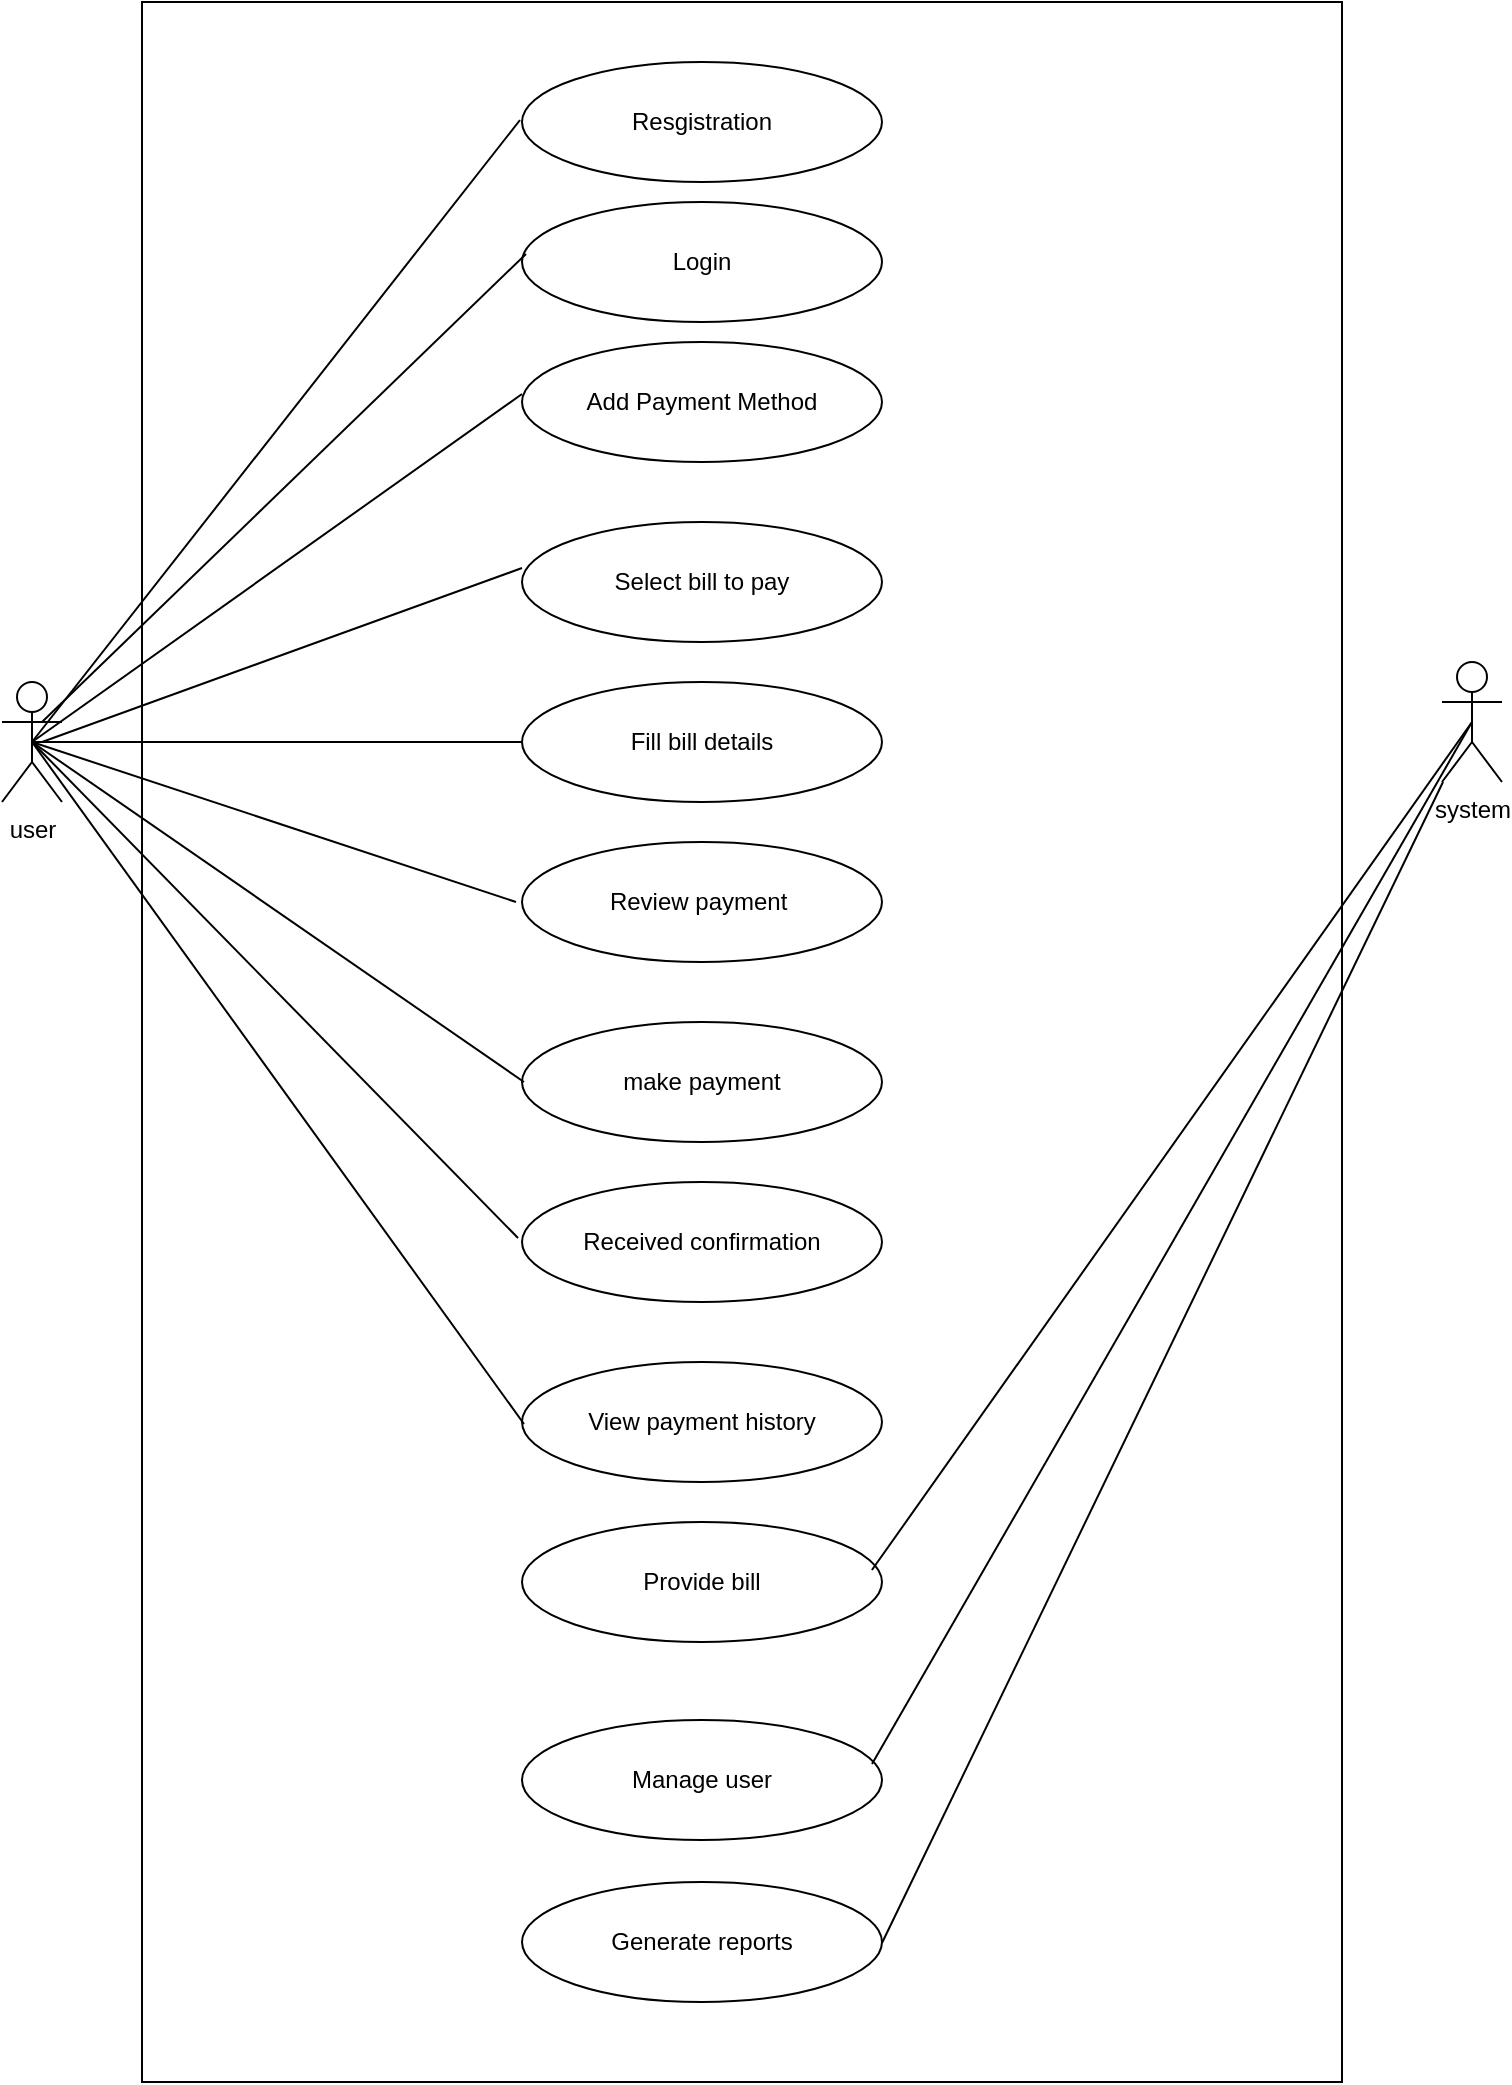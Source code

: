 <mxfile version="24.7.17">
  <diagram name="Page-1" id="_-QpbnKS7SVZvBPzxq2y">
    <mxGraphModel dx="880" dy="468" grid="1" gridSize="10" guides="1" tooltips="1" connect="1" arrows="1" fold="1" page="1" pageScale="1" pageWidth="850" pageHeight="1100" math="0" shadow="0">
      <root>
        <mxCell id="0" />
        <mxCell id="1" parent="0" />
        <mxCell id="3iMHuB6-dQFqNSRz5dq6-2" value="" style="rounded=0;whiteSpace=wrap;html=1;" vertex="1" parent="1">
          <mxGeometry x="120" y="50" width="600" height="1040" as="geometry" />
        </mxCell>
        <mxCell id="3iMHuB6-dQFqNSRz5dq6-4" value="Resgistration" style="ellipse;whiteSpace=wrap;html=1;" vertex="1" parent="1">
          <mxGeometry x="310" y="80" width="180" height="60" as="geometry" />
        </mxCell>
        <mxCell id="3iMHuB6-dQFqNSRz5dq6-7" value="Login" style="ellipse;whiteSpace=wrap;html=1;" vertex="1" parent="1">
          <mxGeometry x="310" y="150" width="180" height="60" as="geometry" />
        </mxCell>
        <mxCell id="3iMHuB6-dQFqNSRz5dq6-8" value="Add Payment Method" style="ellipse;whiteSpace=wrap;html=1;" vertex="1" parent="1">
          <mxGeometry x="310" y="220" width="180" height="60" as="geometry" />
        </mxCell>
        <mxCell id="3iMHuB6-dQFqNSRz5dq6-9" value="Select bill to pay" style="ellipse;whiteSpace=wrap;html=1;" vertex="1" parent="1">
          <mxGeometry x="310" y="310" width="180" height="60" as="geometry" />
        </mxCell>
        <mxCell id="3iMHuB6-dQFqNSRz5dq6-10" value="Fill bill details" style="ellipse;whiteSpace=wrap;html=1;" vertex="1" parent="1">
          <mxGeometry x="310" y="390" width="180" height="60" as="geometry" />
        </mxCell>
        <mxCell id="3iMHuB6-dQFqNSRz5dq6-11" value="Review payment&amp;nbsp;" style="ellipse;whiteSpace=wrap;html=1;" vertex="1" parent="1">
          <mxGeometry x="310" y="470" width="180" height="60" as="geometry" />
        </mxCell>
        <mxCell id="3iMHuB6-dQFqNSRz5dq6-12" value="make payment" style="ellipse;whiteSpace=wrap;html=1;" vertex="1" parent="1">
          <mxGeometry x="310" y="560" width="180" height="60" as="geometry" />
        </mxCell>
        <mxCell id="3iMHuB6-dQFqNSRz5dq6-14" value="Provide bill" style="ellipse;whiteSpace=wrap;html=1;" vertex="1" parent="1">
          <mxGeometry x="310" y="810" width="180" height="60" as="geometry" />
        </mxCell>
        <mxCell id="3iMHuB6-dQFqNSRz5dq6-15" value="Generate reports" style="ellipse;whiteSpace=wrap;html=1;" vertex="1" parent="1">
          <mxGeometry x="310" y="990" width="180" height="60" as="geometry" />
        </mxCell>
        <mxCell id="3iMHuB6-dQFqNSRz5dq6-16" value="Manage user" style="ellipse;whiteSpace=wrap;html=1;" vertex="1" parent="1">
          <mxGeometry x="310" y="909" width="180" height="60" as="geometry" />
        </mxCell>
        <mxCell id="3iMHuB6-dQFqNSRz5dq6-17" value="Received confirmation" style="ellipse;whiteSpace=wrap;html=1;" vertex="1" parent="1">
          <mxGeometry x="310" y="640" width="180" height="60" as="geometry" />
        </mxCell>
        <mxCell id="3iMHuB6-dQFqNSRz5dq6-18" value="View payment history" style="ellipse;whiteSpace=wrap;html=1;" vertex="1" parent="1">
          <mxGeometry x="310" y="730" width="180" height="60" as="geometry" />
        </mxCell>
        <mxCell id="3iMHuB6-dQFqNSRz5dq6-19" value="user" style="shape=umlActor;verticalLabelPosition=bottom;verticalAlign=top;html=1;outlineConnect=0;" vertex="1" parent="1">
          <mxGeometry x="50" y="390" width="30" height="60" as="geometry" />
        </mxCell>
        <mxCell id="3iMHuB6-dQFqNSRz5dq6-24" value="system" style="shape=umlActor;verticalLabelPosition=bottom;verticalAlign=top;html=1;outlineConnect=0;" vertex="1" parent="1">
          <mxGeometry x="770" y="380" width="30" height="60" as="geometry" />
        </mxCell>
        <mxCell id="3iMHuB6-dQFqNSRz5dq6-44" value="" style="endArrow=none;html=1;rounded=0;exitX=0.5;exitY=0.5;exitDx=0;exitDy=0;exitPerimeter=0;" edge="1" parent="1" source="3iMHuB6-dQFqNSRz5dq6-19">
          <mxGeometry width="50" height="50" relative="1" as="geometry">
            <mxPoint x="143" y="289" as="sourcePoint" />
            <mxPoint x="309" y="109" as="targetPoint" />
          </mxGeometry>
        </mxCell>
        <mxCell id="3iMHuB6-dQFqNSRz5dq6-45" value="" style="endArrow=none;html=1;rounded=0;exitX=0.667;exitY=0.333;exitDx=0;exitDy=0;exitPerimeter=0;" edge="1" parent="1" source="3iMHuB6-dQFqNSRz5dq6-19">
          <mxGeometry width="50" height="50" relative="1" as="geometry">
            <mxPoint x="83" y="400" as="sourcePoint" />
            <mxPoint x="312" y="176" as="targetPoint" />
          </mxGeometry>
        </mxCell>
        <mxCell id="3iMHuB6-dQFqNSRz5dq6-46" value="" style="endArrow=none;html=1;rounded=0;exitX=0.5;exitY=0.5;exitDx=0;exitDy=0;exitPerimeter=0;" edge="1" parent="1" source="3iMHuB6-dQFqNSRz5dq6-19">
          <mxGeometry width="50" height="50" relative="1" as="geometry">
            <mxPoint x="80" y="400" as="sourcePoint" />
            <mxPoint x="310" y="246" as="targetPoint" />
          </mxGeometry>
        </mxCell>
        <mxCell id="3iMHuB6-dQFqNSRz5dq6-47" value="" style="endArrow=none;html=1;rounded=0;" edge="1" parent="1">
          <mxGeometry width="50" height="50" relative="1" as="geometry">
            <mxPoint x="70" y="420" as="sourcePoint" />
            <mxPoint x="310" y="333" as="targetPoint" />
          </mxGeometry>
        </mxCell>
        <mxCell id="3iMHuB6-dQFqNSRz5dq6-48" value="" style="endArrow=none;html=1;rounded=0;exitX=0.5;exitY=0.5;exitDx=0;exitDy=0;exitPerimeter=0;" edge="1" parent="1" source="3iMHuB6-dQFqNSRz5dq6-19">
          <mxGeometry width="50" height="50" relative="1" as="geometry">
            <mxPoint x="90" y="400" as="sourcePoint" />
            <mxPoint x="310" y="420" as="targetPoint" />
          </mxGeometry>
        </mxCell>
        <mxCell id="3iMHuB6-dQFqNSRz5dq6-49" value="" style="endArrow=none;html=1;rounded=0;exitX=0.5;exitY=0.5;exitDx=0;exitDy=0;exitPerimeter=0;" edge="1" parent="1" source="3iMHuB6-dQFqNSRz5dq6-19">
          <mxGeometry width="50" height="50" relative="1" as="geometry">
            <mxPoint x="90" y="400" as="sourcePoint" />
            <mxPoint x="307" y="500" as="targetPoint" />
          </mxGeometry>
        </mxCell>
        <mxCell id="3iMHuB6-dQFqNSRz5dq6-50" value="" style="endArrow=none;html=1;rounded=0;exitX=0.5;exitY=0.5;exitDx=0;exitDy=0;exitPerimeter=0;" edge="1" parent="1" source="3iMHuB6-dQFqNSRz5dq6-19">
          <mxGeometry width="50" height="50" relative="1" as="geometry">
            <mxPoint x="80" y="390" as="sourcePoint" />
            <mxPoint x="311" y="590" as="targetPoint" />
          </mxGeometry>
        </mxCell>
        <mxCell id="3iMHuB6-dQFqNSRz5dq6-51" value="" style="endArrow=none;html=1;rounded=0;exitX=0.5;exitY=0.5;exitDx=0;exitDy=0;exitPerimeter=0;" edge="1" parent="1" source="3iMHuB6-dQFqNSRz5dq6-19">
          <mxGeometry width="50" height="50" relative="1" as="geometry">
            <mxPoint x="90" y="400" as="sourcePoint" />
            <mxPoint x="308" y="668" as="targetPoint" />
          </mxGeometry>
        </mxCell>
        <mxCell id="3iMHuB6-dQFqNSRz5dq6-52" value="" style="endArrow=none;html=1;rounded=0;exitX=0.5;exitY=0.5;exitDx=0;exitDy=0;exitPerimeter=0;" edge="1" parent="1" source="3iMHuB6-dQFqNSRz5dq6-19">
          <mxGeometry width="50" height="50" relative="1" as="geometry">
            <mxPoint x="80" y="400" as="sourcePoint" />
            <mxPoint x="311" y="761" as="targetPoint" />
          </mxGeometry>
        </mxCell>
        <mxCell id="3iMHuB6-dQFqNSRz5dq6-55" value="" style="endArrow=none;html=1;rounded=0;entryX=0.5;entryY=0.5;entryDx=0;entryDy=0;entryPerimeter=0;exitX=0.972;exitY=0.4;exitDx=0;exitDy=0;exitPerimeter=0;" edge="1" parent="1" source="3iMHuB6-dQFqNSRz5dq6-14" target="3iMHuB6-dQFqNSRz5dq6-24">
          <mxGeometry width="50" height="50" relative="1" as="geometry">
            <mxPoint x="100" y="410" as="sourcePoint" />
            <mxPoint x="318" y="678" as="targetPoint" />
          </mxGeometry>
        </mxCell>
        <mxCell id="3iMHuB6-dQFqNSRz5dq6-56" value="" style="endArrow=none;html=1;rounded=0;entryX=0.5;entryY=0.5;entryDx=0;entryDy=0;entryPerimeter=0;exitX=0.972;exitY=0.4;exitDx=0;exitDy=0;exitPerimeter=0;" edge="1" parent="1" target="3iMHuB6-dQFqNSRz5dq6-24">
          <mxGeometry width="50" height="50" relative="1" as="geometry">
            <mxPoint x="485" y="931" as="sourcePoint" />
            <mxPoint x="785" y="507" as="targetPoint" />
          </mxGeometry>
        </mxCell>
        <mxCell id="3iMHuB6-dQFqNSRz5dq6-57" value="" style="endArrow=none;html=1;rounded=0;exitX=0.972;exitY=0.4;exitDx=0;exitDy=0;exitPerimeter=0;" edge="1" parent="1" target="3iMHuB6-dQFqNSRz5dq6-24">
          <mxGeometry width="50" height="50" relative="1" as="geometry">
            <mxPoint x="490" y="1020.5" as="sourcePoint" />
            <mxPoint x="780" y="450" as="targetPoint" />
          </mxGeometry>
        </mxCell>
      </root>
    </mxGraphModel>
  </diagram>
</mxfile>
